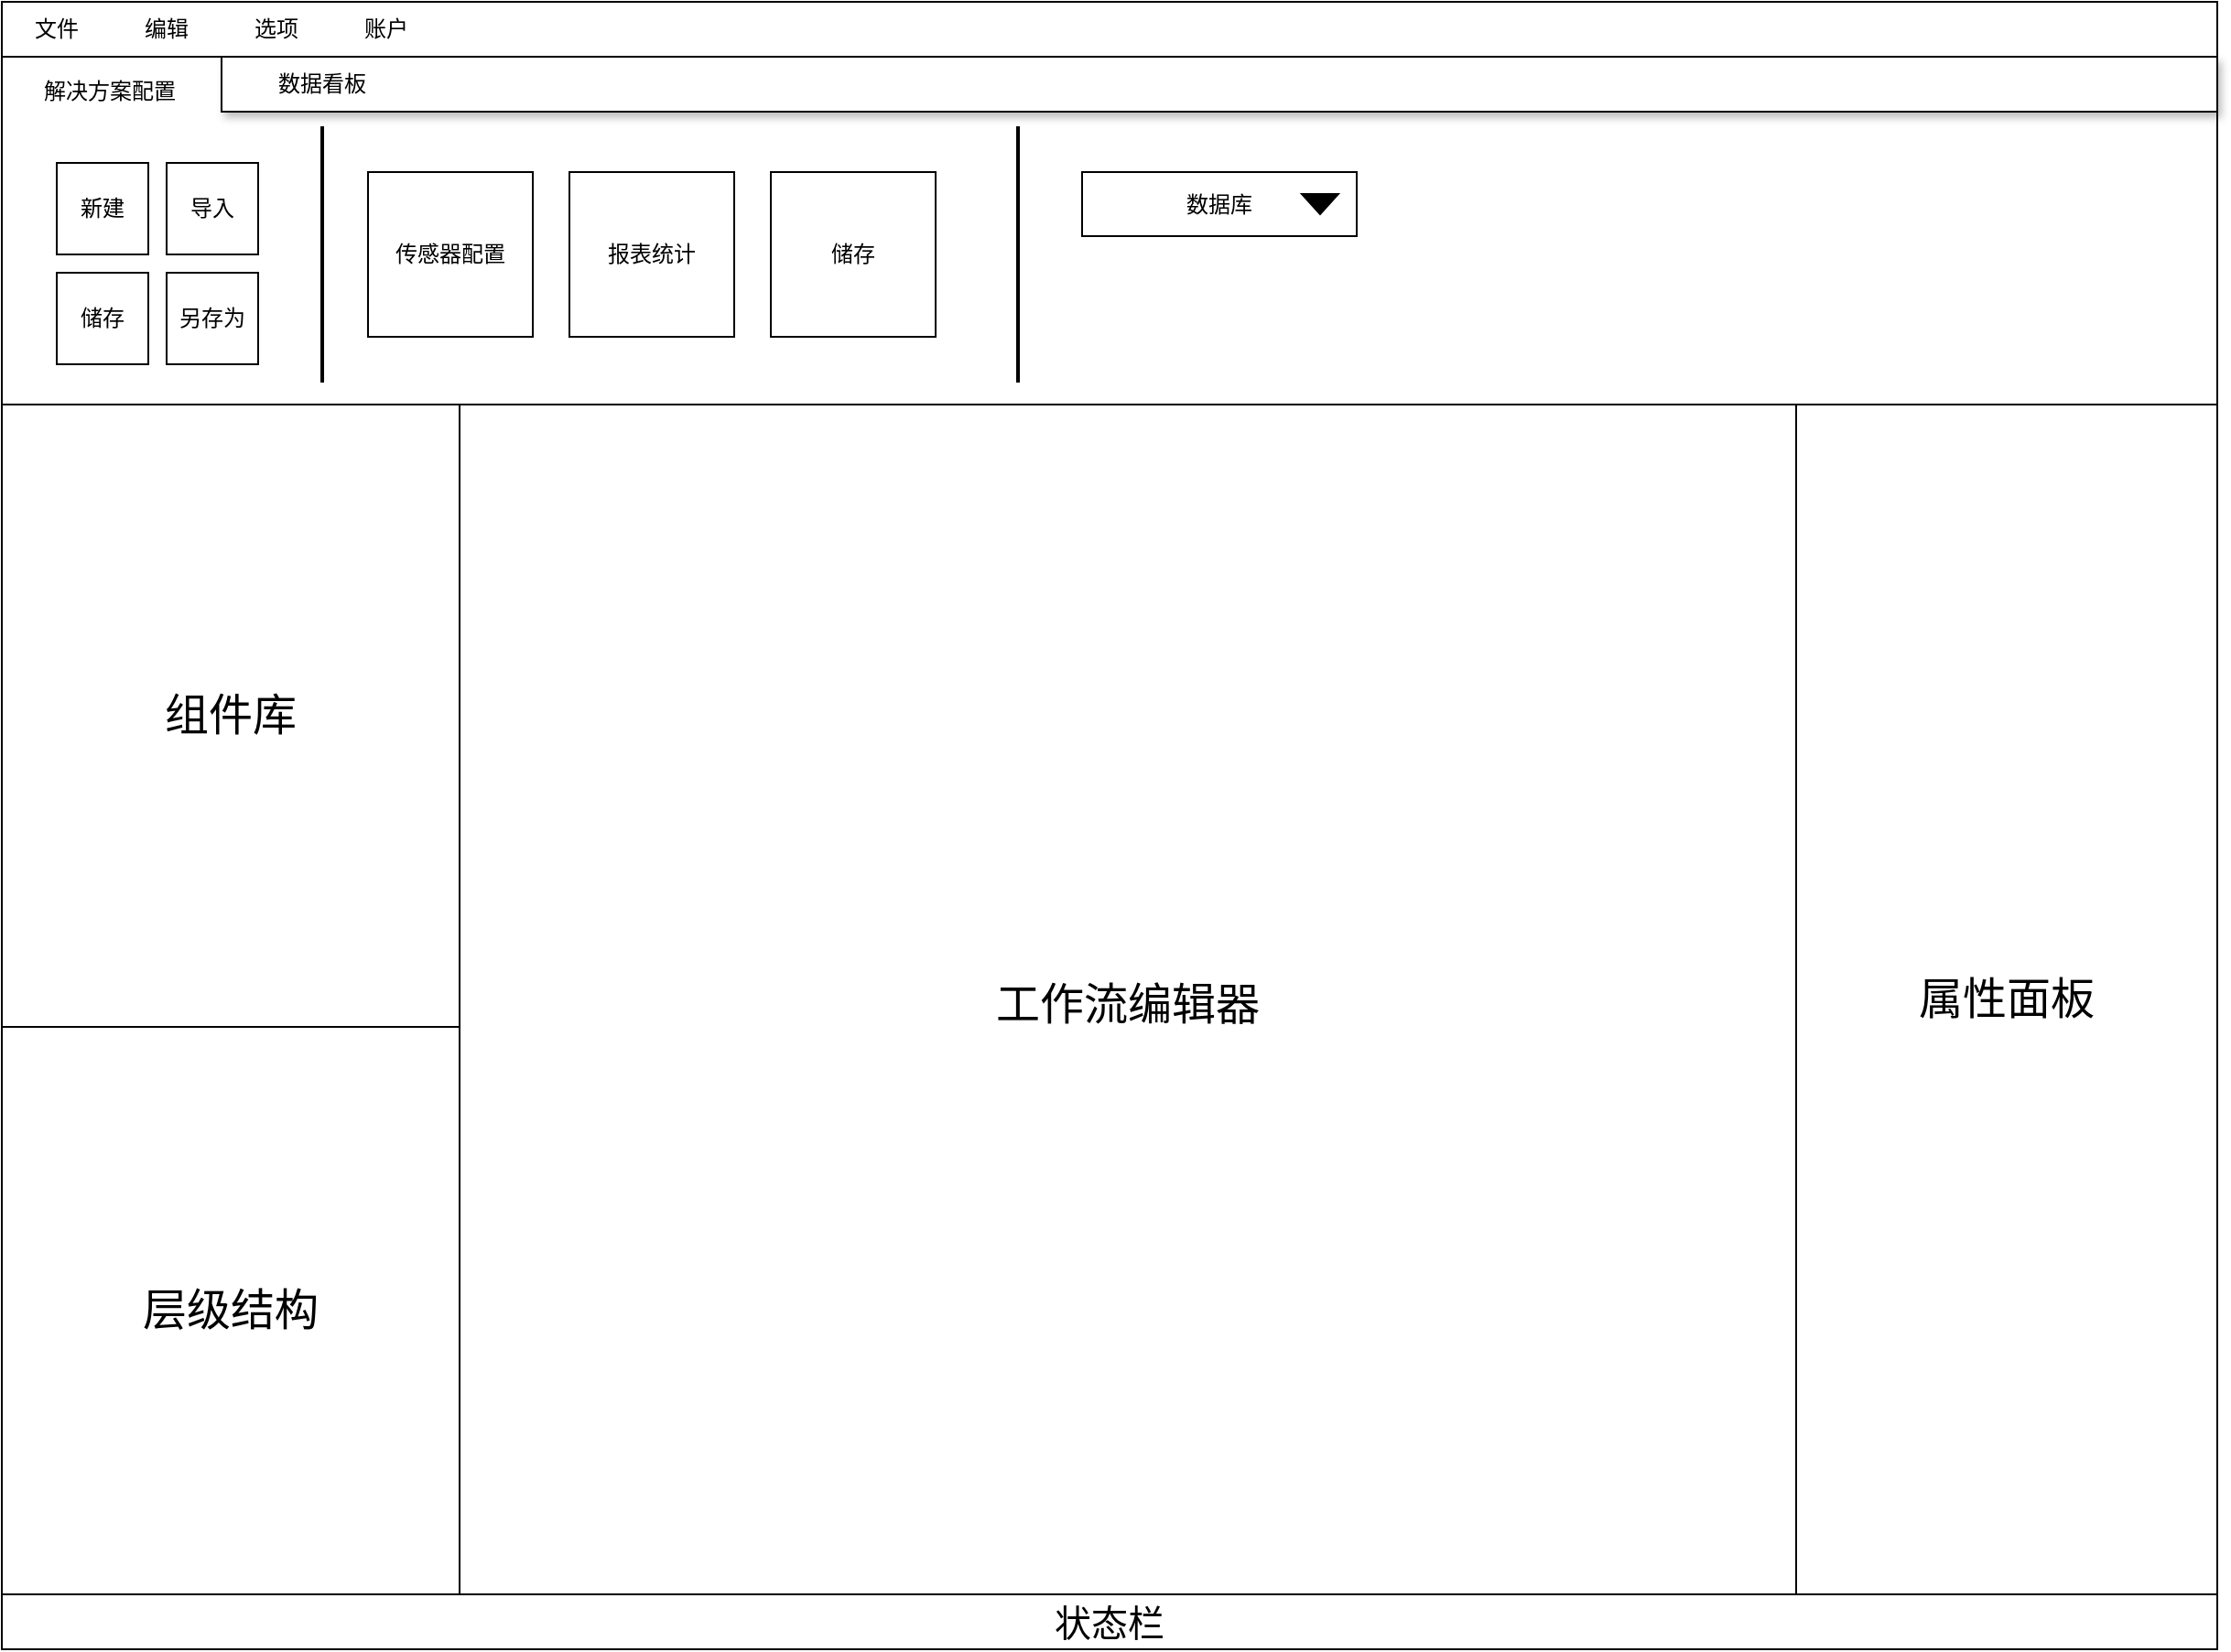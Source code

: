 <mxfile version="20.4.0" type="github">
  <diagram id="1T27g-t3n0TKRR1sPoDJ" name="第 1 页">
    <mxGraphModel dx="2329" dy="859" grid="1" gridSize="10" guides="1" tooltips="1" connect="1" arrows="1" fold="1" page="1" pageScale="1" pageWidth="827" pageHeight="1169" math="0" shadow="0">
      <root>
        <mxCell id="0" />
        <mxCell id="1" parent="0" />
        <mxCell id="6tSdoASQQvIuinm9NfsN-1" value="" style="rounded=0;whiteSpace=wrap;html=1;" vertex="1" parent="1">
          <mxGeometry x="-470" y="80" width="1210" height="190" as="geometry" />
        </mxCell>
        <mxCell id="6tSdoASQQvIuinm9NfsN-2" value="&lt;font style=&quot;font-size: 20px;&quot;&gt;状态栏&lt;/font&gt;" style="rounded=0;whiteSpace=wrap;html=1;" vertex="1" parent="1">
          <mxGeometry x="-470" y="920" width="1210" height="30" as="geometry" />
        </mxCell>
        <mxCell id="6tSdoASQQvIuinm9NfsN-3" value="&lt;font style=&quot;font-size: 24px;&quot;&gt;组件库&lt;/font&gt;" style="rounded=0;whiteSpace=wrap;html=1;" vertex="1" parent="1">
          <mxGeometry x="-470" y="270" width="250" height="340" as="geometry" />
        </mxCell>
        <mxCell id="6tSdoASQQvIuinm9NfsN-4" value="&lt;font style=&quot;font-size: 24px;&quot;&gt;属性面板&lt;/font&gt;" style="rounded=0;whiteSpace=wrap;html=1;" vertex="1" parent="1">
          <mxGeometry x="510" y="270" width="230" height="650" as="geometry" />
        </mxCell>
        <mxCell id="6tSdoASQQvIuinm9NfsN-5" value="" style="rounded=0;whiteSpace=wrap;html=1;" vertex="1" parent="1">
          <mxGeometry x="-470" y="50" width="1210" height="30" as="geometry" />
        </mxCell>
        <mxCell id="6tSdoASQQvIuinm9NfsN-6" value="文件" style="text;html=1;strokeColor=none;fillColor=none;align=center;verticalAlign=middle;whiteSpace=wrap;rounded=0;" vertex="1" parent="1">
          <mxGeometry x="-470" y="50" width="60" height="30" as="geometry" />
        </mxCell>
        <mxCell id="6tSdoASQQvIuinm9NfsN-7" value="编辑" style="text;html=1;strokeColor=none;fillColor=none;align=center;verticalAlign=middle;whiteSpace=wrap;rounded=0;" vertex="1" parent="1">
          <mxGeometry x="-410" y="50" width="60" height="30" as="geometry" />
        </mxCell>
        <mxCell id="6tSdoASQQvIuinm9NfsN-8" value="选项" style="text;html=1;strokeColor=none;fillColor=none;align=center;verticalAlign=middle;whiteSpace=wrap;rounded=0;" vertex="1" parent="1">
          <mxGeometry x="-350" y="50" width="60" height="30" as="geometry" />
        </mxCell>
        <mxCell id="6tSdoASQQvIuinm9NfsN-9" value="账户" style="text;html=1;strokeColor=none;fillColor=none;align=center;verticalAlign=middle;whiteSpace=wrap;rounded=0;" vertex="1" parent="1">
          <mxGeometry x="-290" y="50" width="60" height="30" as="geometry" />
        </mxCell>
        <mxCell id="6tSdoASQQvIuinm9NfsN-10" value="新建" style="rounded=0;whiteSpace=wrap;html=1;" vertex="1" parent="1">
          <mxGeometry x="-440" y="138" width="50" height="50" as="geometry" />
        </mxCell>
        <mxCell id="6tSdoASQQvIuinm9NfsN-11" value="导入" style="rounded=0;whiteSpace=wrap;html=1;" vertex="1" parent="1">
          <mxGeometry x="-380" y="138" width="50" height="50" as="geometry" />
        </mxCell>
        <mxCell id="6tSdoASQQvIuinm9NfsN-12" value="另存为" style="rounded=0;whiteSpace=wrap;html=1;" vertex="1" parent="1">
          <mxGeometry x="-380" y="198" width="50" height="50" as="geometry" />
        </mxCell>
        <mxCell id="6tSdoASQQvIuinm9NfsN-13" value="储存" style="rounded=0;whiteSpace=wrap;html=1;" vertex="1" parent="1">
          <mxGeometry x="-440" y="198" width="50" height="50" as="geometry" />
        </mxCell>
        <mxCell id="6tSdoASQQvIuinm9NfsN-14" value="" style="line;strokeWidth=2;direction=south;html=1;" vertex="1" parent="1">
          <mxGeometry x="-300" y="118" width="10" height="140" as="geometry" />
        </mxCell>
        <mxCell id="6tSdoASQQvIuinm9NfsN-15" value="传感器配置" style="rounded=0;whiteSpace=wrap;html=1;" vertex="1" parent="1">
          <mxGeometry x="-270" y="143" width="90" height="90" as="geometry" />
        </mxCell>
        <mxCell id="6tSdoASQQvIuinm9NfsN-16" value="报表统计" style="rounded=0;whiteSpace=wrap;html=1;" vertex="1" parent="1">
          <mxGeometry x="-160" y="143" width="90" height="90" as="geometry" />
        </mxCell>
        <mxCell id="6tSdoASQQvIuinm9NfsN-17" value="储存" style="rounded=0;whiteSpace=wrap;html=1;" vertex="1" parent="1">
          <mxGeometry x="-50" y="143" width="90" height="90" as="geometry" />
        </mxCell>
        <mxCell id="6tSdoASQQvIuinm9NfsN-20" value="&lt;font style=&quot;font-size: 24px;&quot;&gt;工作流编辑器&lt;/font&gt;" style="rounded=0;whiteSpace=wrap;html=1;fontSize=30;fillColor=#FFFFFF;" vertex="1" parent="1">
          <mxGeometry x="-220" y="270" width="730" height="650" as="geometry" />
        </mxCell>
        <mxCell id="6tSdoASQQvIuinm9NfsN-21" value="" style="group" vertex="1" connectable="0" parent="1">
          <mxGeometry x="120" y="143" width="150" height="35" as="geometry" />
        </mxCell>
        <mxCell id="6tSdoASQQvIuinm9NfsN-18" value="数据库" style="rounded=0;whiteSpace=wrap;html=1;" vertex="1" parent="6tSdoASQQvIuinm9NfsN-21">
          <mxGeometry width="150" height="35" as="geometry" />
        </mxCell>
        <mxCell id="6tSdoASQQvIuinm9NfsN-19" value="" style="verticalLabelPosition=bottom;verticalAlign=top;html=1;shape=mxgraph.basic.acute_triangle;dx=0.5;rotation=-180;fillColor=#000000;" vertex="1" parent="6tSdoASQQvIuinm9NfsN-21">
          <mxGeometry x="120" y="11.95" width="20" height="11.11" as="geometry" />
        </mxCell>
        <mxCell id="6tSdoASQQvIuinm9NfsN-22" value="" style="line;strokeWidth=2;direction=south;html=1;" vertex="1" parent="1">
          <mxGeometry x="80" y="118" width="10" height="140" as="geometry" />
        </mxCell>
        <mxCell id="6tSdoASQQvIuinm9NfsN-23" value="" style="rounded=0;whiteSpace=wrap;html=1;shadow=1;" vertex="1" parent="1">
          <mxGeometry x="-350" y="80" width="1090" height="30" as="geometry" />
        </mxCell>
        <mxCell id="6tSdoASQQvIuinm9NfsN-24" value="&lt;font style=&quot;font-size: 24px;&quot;&gt;层级结构&lt;/font&gt;" style="rounded=0;whiteSpace=wrap;html=1;" vertex="1" parent="1">
          <mxGeometry x="-470" y="610" width="250" height="310" as="geometry" />
        </mxCell>
        <mxCell id="6tSdoASQQvIuinm9NfsN-25" value="解决方案配置" style="text;html=1;strokeColor=none;fillColor=none;align=center;verticalAlign=middle;whiteSpace=wrap;rounded=0;shadow=1;" vertex="1" parent="1">
          <mxGeometry x="-448" y="84" width="74" height="30" as="geometry" />
        </mxCell>
        <mxCell id="6tSdoASQQvIuinm9NfsN-27" value="数据看板" style="text;html=1;strokeColor=none;fillColor=none;align=center;verticalAlign=middle;whiteSpace=wrap;rounded=0;shadow=1;" vertex="1" parent="1">
          <mxGeometry x="-332" y="80" width="74" height="30" as="geometry" />
        </mxCell>
      </root>
    </mxGraphModel>
  </diagram>
</mxfile>
